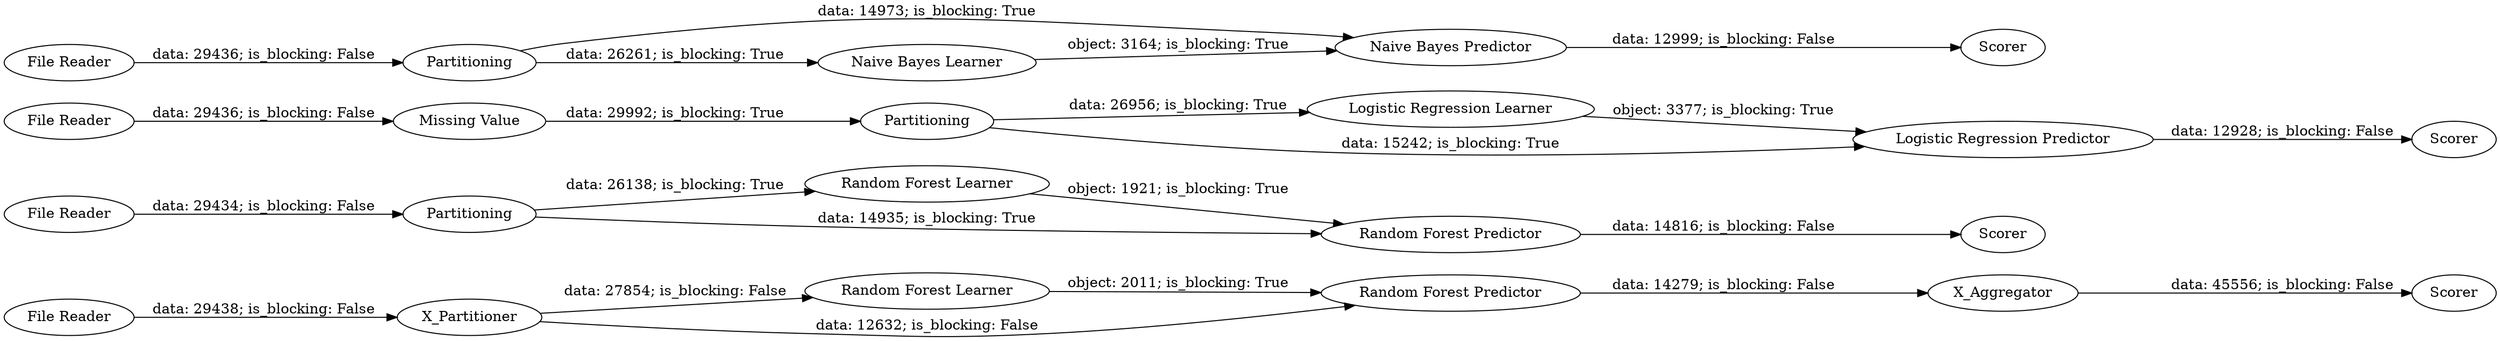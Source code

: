 digraph {
	"1141265480247760434_27" [label=X_Aggregator]
	"1141265480247760434_2" [label=Partitioning]
	"1141265480247760434_20" [label="Missing Value"]
	"1141265480247760434_25" [label="Random Forest Learner"]
	"1141265480247760434_13" [label=Partitioning]
	"1141265480247760434_3" [label="Random Forest Learner"]
	"1141265480247760434_24" [label=Scorer]
	"1141265480247760434_17" [label="File Reader"]
	"1141265480247760434_21" [label="Random Forest Predictor"]
	"1141265480247760434_11" [label="Logistic Regression Learner"]
	"1141265480247760434_26" [label=X_Partitioner]
	"1141265480247760434_5" [label=Scorer]
	"1141265480247760434_12" [label="Logistic Regression Predictor"]
	"1141265480247760434_9" [label=Scorer]
	"1141265480247760434_19" [label="Naive Bayes Predictor"]
	"1141265480247760434_22" [label="File Reader"]
	"1141265480247760434_1" [label="File Reader"]
	"1141265480247760434_14" [label=Scorer]
	"1141265480247760434_4" [label="Random Forest Predictor"]
	"1141265480247760434_7" [label=Partitioning]
	"1141265480247760434_18" [label="Naive Bayes Learner"]
	"1141265480247760434_8" [label="File Reader"]
	"1141265480247760434_18" -> "1141265480247760434_19" [label="object: 3164; is_blocking: True"]
	"1141265480247760434_26" -> "1141265480247760434_21" [label="data: 12632; is_blocking: False"]
	"1141265480247760434_25" -> "1141265480247760434_21" [label="object: 2011; is_blocking: True"]
	"1141265480247760434_19" -> "1141265480247760434_14" [label="data: 12999; is_blocking: False"]
	"1141265480247760434_8" -> "1141265480247760434_20" [label="data: 29436; is_blocking: False"]
	"1141265480247760434_3" -> "1141265480247760434_4" [label="object: 1921; is_blocking: True"]
	"1141265480247760434_11" -> "1141265480247760434_12" [label="object: 3377; is_blocking: True"]
	"1141265480247760434_13" -> "1141265480247760434_19" [label="data: 14973; is_blocking: True"]
	"1141265480247760434_21" -> "1141265480247760434_27" [label="data: 14279; is_blocking: False"]
	"1141265480247760434_13" -> "1141265480247760434_18" [label="data: 26261; is_blocking: True"]
	"1141265480247760434_22" -> "1141265480247760434_26" [label="data: 29438; is_blocking: False"]
	"1141265480247760434_7" -> "1141265480247760434_12" [label="data: 15242; is_blocking: True"]
	"1141265480247760434_12" -> "1141265480247760434_9" [label="data: 12928; is_blocking: False"]
	"1141265480247760434_17" -> "1141265480247760434_13" [label="data: 29436; is_blocking: False"]
	"1141265480247760434_1" -> "1141265480247760434_2" [label="data: 29434; is_blocking: False"]
	"1141265480247760434_27" -> "1141265480247760434_24" [label="data: 45556; is_blocking: False"]
	"1141265480247760434_2" -> "1141265480247760434_3" [label="data: 26138; is_blocking: True"]
	"1141265480247760434_7" -> "1141265480247760434_11" [label="data: 26956; is_blocking: True"]
	"1141265480247760434_20" -> "1141265480247760434_7" [label="data: 29992; is_blocking: True"]
	"1141265480247760434_26" -> "1141265480247760434_25" [label="data: 27854; is_blocking: False"]
	"1141265480247760434_4" -> "1141265480247760434_5" [label="data: 14816; is_blocking: False"]
	"1141265480247760434_2" -> "1141265480247760434_4" [label="data: 14935; is_blocking: True"]
	rankdir=LR
}
